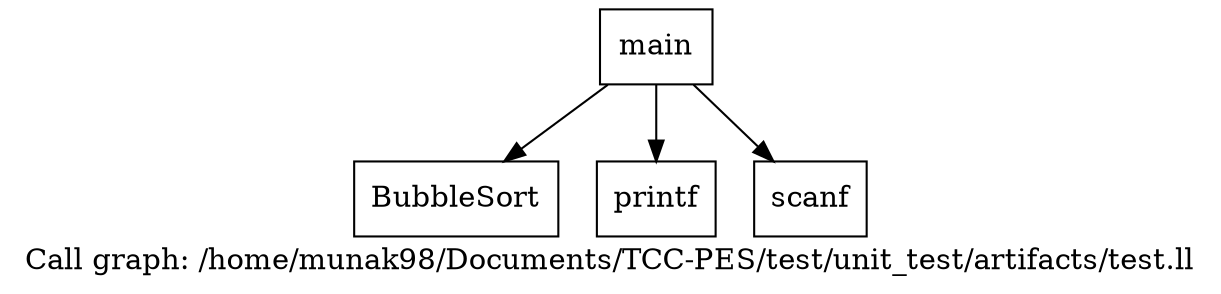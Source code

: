 digraph "Call graph: /home/munak98/Documents/TCC-PES/test/unit_test/artifacts/test.ll" {
	label="Call graph: /home/munak98/Documents/TCC-PES/test/unit_test/artifacts/test.ll";

	Node0x556319c50560 [shape=record,label="{BubbleSort}"];
	Node0x556319c52160 [shape=record,label="{main}"];
	Node0x556319c52160 -> Node0x556319c54ad0;
	Node0x556319c52160 -> Node0x556319c54b50;
	Node0x556319c52160 -> Node0x556319c50560;
	Node0x556319c54ad0 [shape=record,label="{printf}"];
	Node0x556319c54b50 [shape=record,label="{scanf}"];
}
